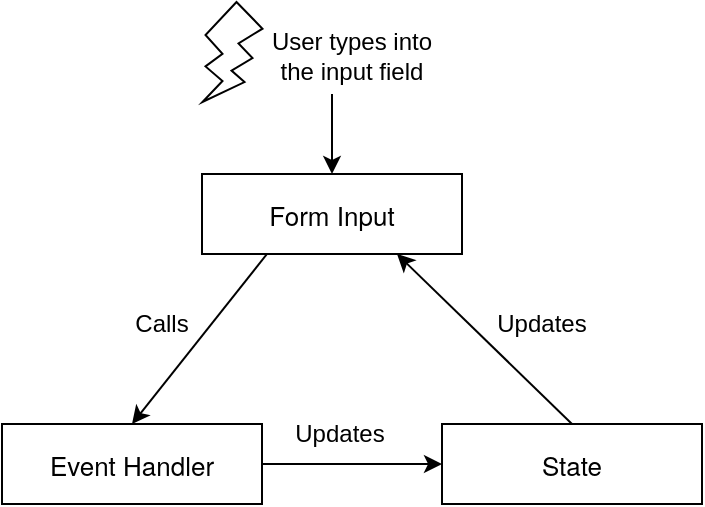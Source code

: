 <mxfile pages="3" scale="1.6" border="20">
    <diagram name="ref watch" id="sh7TiRzoFUrLmv5zAXVF">
        <mxGraphModel dx="1070" dy="743" grid="1" gridSize="10" guides="1" tooltips="1" connect="1" arrows="1" fold="1" page="1" pageScale="1" pageWidth="827" pageHeight="1169" math="0" shadow="0">
            <root>
                <mxCell id="R91DS8EbCetd3vFV3twt-0"/>
                <mxCell id="R91DS8EbCetd3vFV3twt-1" parent="R91DS8EbCetd3vFV3twt-0"/>
                <mxCell id="R91DS8EbCetd3vFV3twt-2" value="" style="rounded=0;whiteSpace=wrap;html=1;" parent="R91DS8EbCetd3vFV3twt-1" vertex="1">
                    <mxGeometry x="370" y="495" width="130" height="40" as="geometry"/>
                </mxCell>
                <mxCell id="R91DS8EbCetd3vFV3twt-3" value="&lt;p style=&quot;margin: 0px; font-variant-numeric: normal; font-variant-east-asian: normal; font-stretch: normal; font-size: 13px; line-height: normal; font-family: &amp;quot;Helvetica Neue&amp;quot;; text-align: start;&quot; class=&quot;p1&quot;&gt;State&lt;/p&gt;" style="text;html=1;strokeColor=none;fillColor=none;align=center;verticalAlign=middle;whiteSpace=wrap;rounded=0;fontSize=12;fontFamily=Helvetica;" parent="R91DS8EbCetd3vFV3twt-1" vertex="1">
                    <mxGeometry x="398.25" y="500" width="73.5" height="30" as="geometry"/>
                </mxCell>
                <mxCell id="U4CtWbBxdpNzASzDYpNe-0" value="" style="rounded=0;whiteSpace=wrap;html=1;" vertex="1" parent="R91DS8EbCetd3vFV3twt-1">
                    <mxGeometry x="250" y="370" width="130" height="40" as="geometry"/>
                </mxCell>
                <mxCell id="U4CtWbBxdpNzASzDYpNe-1" value="&lt;p style=&quot;margin: 0px; font-variant-numeric: normal; font-variant-east-asian: normal; font-stretch: normal; font-size: 13px; line-height: normal; font-family: &amp;quot;Helvetica Neue&amp;quot;; text-align: start;&quot; class=&quot;p1&quot;&gt;Form Input&lt;/p&gt;" style="text;html=1;strokeColor=none;fillColor=none;align=center;verticalAlign=middle;whiteSpace=wrap;rounded=0;fontSize=12;fontFamily=Helvetica;" vertex="1" parent="R91DS8EbCetd3vFV3twt-1">
                    <mxGeometry x="278.25" y="375" width="73.5" height="30" as="geometry"/>
                </mxCell>
                <mxCell id="U4CtWbBxdpNzASzDYpNe-2" value="" style="rounded=0;whiteSpace=wrap;html=1;" vertex="1" parent="R91DS8EbCetd3vFV3twt-1">
                    <mxGeometry x="150" y="495" width="130" height="40" as="geometry"/>
                </mxCell>
                <mxCell id="U4CtWbBxdpNzASzDYpNe-3" value="&lt;p style=&quot;margin: 0px; font-variant-numeric: normal; font-variant-east-asian: normal; font-stretch: normal; font-size: 13px; line-height: normal; font-family: &amp;quot;Helvetica Neue&amp;quot;; text-align: start;&quot; class=&quot;p1&quot;&gt;Event Handler&lt;/p&gt;" style="text;html=1;strokeColor=none;fillColor=none;align=center;verticalAlign=middle;whiteSpace=wrap;rounded=0;fontSize=12;fontFamily=Helvetica;" vertex="1" parent="R91DS8EbCetd3vFV3twt-1">
                    <mxGeometry x="169.13" y="500" width="91.75" height="30" as="geometry"/>
                </mxCell>
                <mxCell id="U4CtWbBxdpNzASzDYpNe-4" value="" style="endArrow=classic;html=1;exitX=0.25;exitY=1;exitDx=0;exitDy=0;entryX=0.5;entryY=0;entryDx=0;entryDy=0;" edge="1" parent="R91DS8EbCetd3vFV3twt-1" source="U4CtWbBxdpNzASzDYpNe-0" target="U4CtWbBxdpNzASzDYpNe-2">
                    <mxGeometry width="50" height="50" relative="1" as="geometry">
                        <mxPoint x="520" y="460" as="sourcePoint"/>
                        <mxPoint x="570" y="410" as="targetPoint"/>
                    </mxGeometry>
                </mxCell>
                <mxCell id="U4CtWbBxdpNzASzDYpNe-5" value="" style="endArrow=classic;html=1;exitX=1;exitY=0.5;exitDx=0;exitDy=0;entryX=0;entryY=0.5;entryDx=0;entryDy=0;" edge="1" parent="R91DS8EbCetd3vFV3twt-1" source="U4CtWbBxdpNzASzDYpNe-2" target="R91DS8EbCetd3vFV3twt-2">
                    <mxGeometry width="50" height="50" relative="1" as="geometry">
                        <mxPoint x="520" y="460" as="sourcePoint"/>
                        <mxPoint x="570" y="410" as="targetPoint"/>
                    </mxGeometry>
                </mxCell>
                <mxCell id="U4CtWbBxdpNzASzDYpNe-6" value="" style="endArrow=classic;html=1;entryX=0.75;entryY=1;entryDx=0;entryDy=0;exitX=0.5;exitY=0;exitDx=0;exitDy=0;" edge="1" parent="R91DS8EbCetd3vFV3twt-1" source="R91DS8EbCetd3vFV3twt-2" target="U4CtWbBxdpNzASzDYpNe-0">
                    <mxGeometry width="50" height="50" relative="1" as="geometry">
                        <mxPoint x="520" y="460" as="sourcePoint"/>
                        <mxPoint x="570" y="410" as="targetPoint"/>
                    </mxGeometry>
                </mxCell>
                <mxCell id="U4CtWbBxdpNzASzDYpNe-7" value="Calls" style="text;html=1;strokeColor=none;fillColor=none;align=center;verticalAlign=middle;whiteSpace=wrap;rounded=0;" vertex="1" parent="R91DS8EbCetd3vFV3twt-1">
                    <mxGeometry x="199.88" y="430" width="60" height="30" as="geometry"/>
                </mxCell>
                <mxCell id="U4CtWbBxdpNzASzDYpNe-8" value="Updates" style="text;html=1;strokeColor=none;fillColor=none;align=center;verticalAlign=middle;whiteSpace=wrap;rounded=0;" vertex="1" parent="R91DS8EbCetd3vFV3twt-1">
                    <mxGeometry x="289" y="485" width="60" height="30" as="geometry"/>
                </mxCell>
                <mxCell id="U4CtWbBxdpNzASzDYpNe-9" value="Updates" style="text;html=1;strokeColor=none;fillColor=none;align=center;verticalAlign=middle;whiteSpace=wrap;rounded=0;" vertex="1" parent="R91DS8EbCetd3vFV3twt-1">
                    <mxGeometry x="390" y="430" width="60" height="30" as="geometry"/>
                </mxCell>
                <mxCell id="U4CtWbBxdpNzASzDYpNe-10" value="" style="verticalLabelPosition=bottom;verticalAlign=top;html=1;shape=mxgraph.basic.flash" vertex="1" parent="R91DS8EbCetd3vFV3twt-1">
                    <mxGeometry x="250.25" y="284" width="30" height="50" as="geometry"/>
                </mxCell>
                <mxCell id="U4CtWbBxdpNzASzDYpNe-11" value="User types into the input field" style="text;html=1;strokeColor=none;fillColor=none;align=center;verticalAlign=middle;whiteSpace=wrap;rounded=0;" vertex="1" parent="R91DS8EbCetd3vFV3twt-1">
                    <mxGeometry x="275" y="296" width="100" height="30" as="geometry"/>
                </mxCell>
                <mxCell id="U4CtWbBxdpNzASzDYpNe-12" value="" style="endArrow=classic;html=1;entryX=0.5;entryY=0;entryDx=0;entryDy=0;" edge="1" parent="R91DS8EbCetd3vFV3twt-1" target="U4CtWbBxdpNzASzDYpNe-0">
                    <mxGeometry width="50" height="50" relative="1" as="geometry">
                        <mxPoint x="315" y="330" as="sourcePoint"/>
                        <mxPoint x="570" y="390" as="targetPoint"/>
                    </mxGeometry>
                </mxCell>
            </root>
        </mxGraphModel>
    </diagram>
</mxfile>